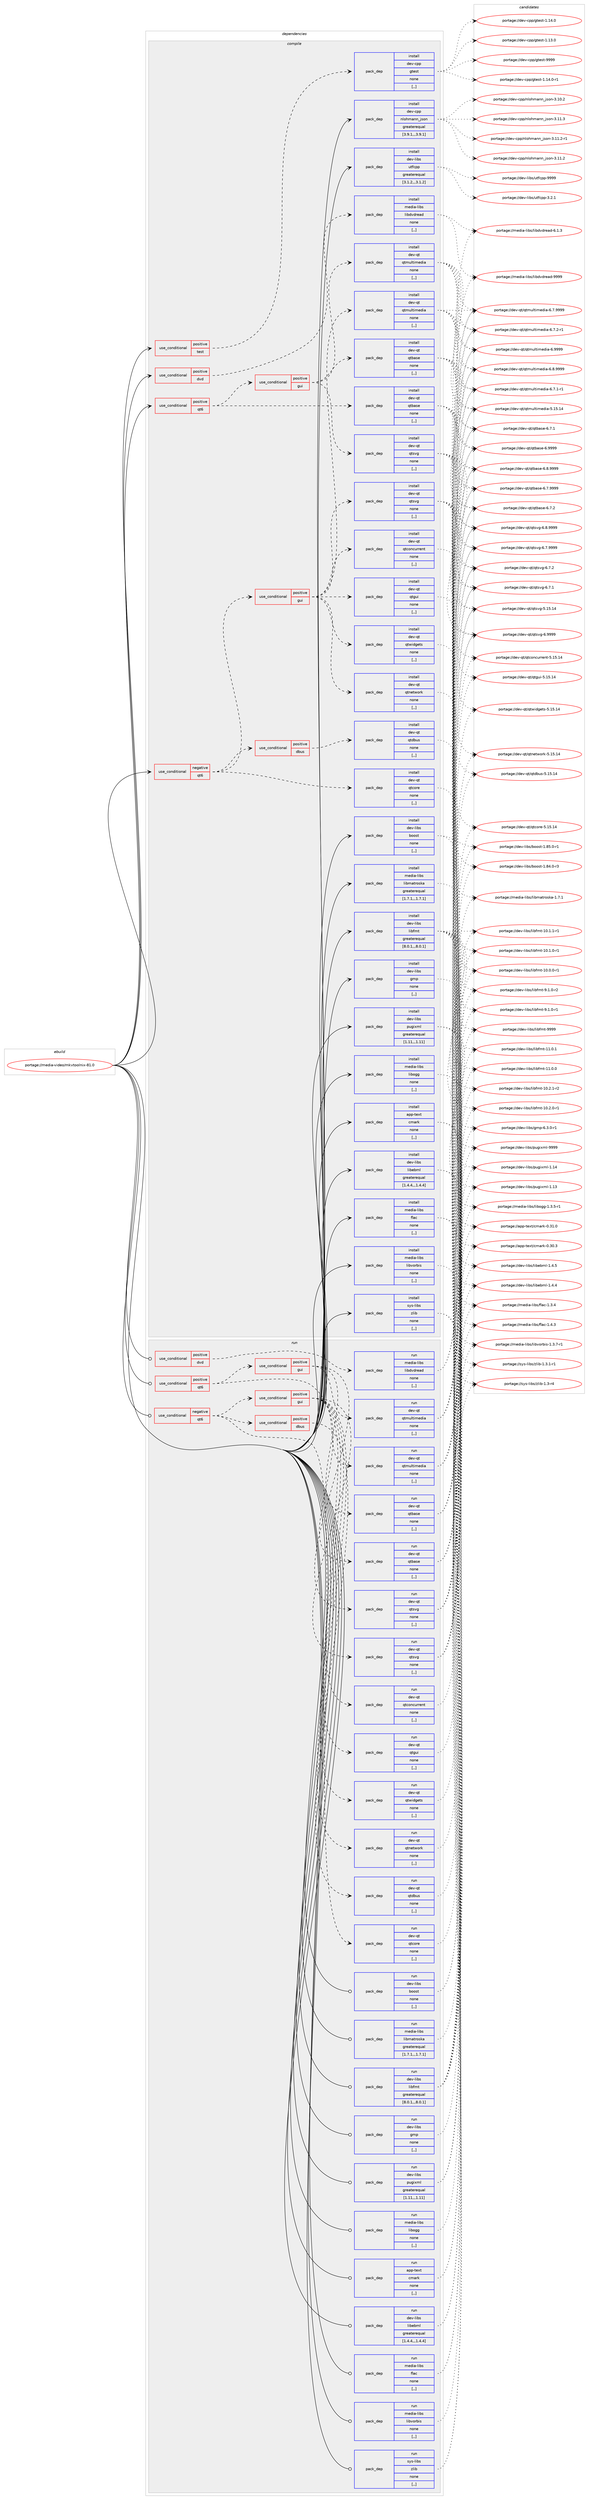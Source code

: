 digraph prolog {

# *************
# Graph options
# *************

newrank=true;
concentrate=true;
compound=true;
graph [rankdir=LR,fontname=Helvetica,fontsize=10,ranksep=1.5];#, ranksep=2.5, nodesep=0.2];
edge  [arrowhead=vee];
node  [fontname=Helvetica,fontsize=10];

# **********
# The ebuild
# **********

subgraph cluster_leftcol {
color=gray;
rank=same;
label=<<i>ebuild</i>>;
id [label="portage://media-video/mkvtoolnix-81.0", color=red, width=4, href="../media-video/mkvtoolnix-81.0.svg"];
}

# ****************
# The dependencies
# ****************

subgraph cluster_midcol {
color=gray;
label=<<i>dependencies</i>>;
subgraph cluster_compile {
fillcolor="#eeeeee";
style=filled;
label=<<i>compile</i>>;
subgraph cond83873 {
dependency327820 [label=<<TABLE BORDER="0" CELLBORDER="1" CELLSPACING="0" CELLPADDING="4"><TR><TD ROWSPAN="3" CELLPADDING="10">use_conditional</TD></TR><TR><TD>negative</TD></TR><TR><TD>qt6</TD></TR></TABLE>>, shape=none, color=red];
subgraph pack241428 {
dependency327821 [label=<<TABLE BORDER="0" CELLBORDER="1" CELLSPACING="0" CELLPADDING="4" WIDTH="220"><TR><TD ROWSPAN="6" CELLPADDING="30">pack_dep</TD></TR><TR><TD WIDTH="110">install</TD></TR><TR><TD>dev-qt</TD></TR><TR><TD>qtcore</TD></TR><TR><TD>none</TD></TR><TR><TD>[,,]</TD></TR></TABLE>>, shape=none, color=blue];
}
dependency327820:e -> dependency327821:w [weight=20,style="dashed",arrowhead="vee"];
subgraph cond83874 {
dependency327822 [label=<<TABLE BORDER="0" CELLBORDER="1" CELLSPACING="0" CELLPADDING="4"><TR><TD ROWSPAN="3" CELLPADDING="10">use_conditional</TD></TR><TR><TD>positive</TD></TR><TR><TD>dbus</TD></TR></TABLE>>, shape=none, color=red];
subgraph pack241429 {
dependency327823 [label=<<TABLE BORDER="0" CELLBORDER="1" CELLSPACING="0" CELLPADDING="4" WIDTH="220"><TR><TD ROWSPAN="6" CELLPADDING="30">pack_dep</TD></TR><TR><TD WIDTH="110">install</TD></TR><TR><TD>dev-qt</TD></TR><TR><TD>qtdbus</TD></TR><TR><TD>none</TD></TR><TR><TD>[,,]</TD></TR></TABLE>>, shape=none, color=blue];
}
dependency327822:e -> dependency327823:w [weight=20,style="dashed",arrowhead="vee"];
}
dependency327820:e -> dependency327822:w [weight=20,style="dashed",arrowhead="vee"];
subgraph cond83875 {
dependency327824 [label=<<TABLE BORDER="0" CELLBORDER="1" CELLSPACING="0" CELLPADDING="4"><TR><TD ROWSPAN="3" CELLPADDING="10">use_conditional</TD></TR><TR><TD>positive</TD></TR><TR><TD>gui</TD></TR></TABLE>>, shape=none, color=red];
subgraph pack241430 {
dependency327825 [label=<<TABLE BORDER="0" CELLBORDER="1" CELLSPACING="0" CELLPADDING="4" WIDTH="220"><TR><TD ROWSPAN="6" CELLPADDING="30">pack_dep</TD></TR><TR><TD WIDTH="110">install</TD></TR><TR><TD>dev-qt</TD></TR><TR><TD>qtsvg</TD></TR><TR><TD>none</TD></TR><TR><TD>[,,]</TD></TR></TABLE>>, shape=none, color=blue];
}
dependency327824:e -> dependency327825:w [weight=20,style="dashed",arrowhead="vee"];
subgraph pack241431 {
dependency327826 [label=<<TABLE BORDER="0" CELLBORDER="1" CELLSPACING="0" CELLPADDING="4" WIDTH="220"><TR><TD ROWSPAN="6" CELLPADDING="30">pack_dep</TD></TR><TR><TD WIDTH="110">install</TD></TR><TR><TD>dev-qt</TD></TR><TR><TD>qtgui</TD></TR><TR><TD>none</TD></TR><TR><TD>[,,]</TD></TR></TABLE>>, shape=none, color=blue];
}
dependency327824:e -> dependency327826:w [weight=20,style="dashed",arrowhead="vee"];
subgraph pack241432 {
dependency327827 [label=<<TABLE BORDER="0" CELLBORDER="1" CELLSPACING="0" CELLPADDING="4" WIDTH="220"><TR><TD ROWSPAN="6" CELLPADDING="30">pack_dep</TD></TR><TR><TD WIDTH="110">install</TD></TR><TR><TD>dev-qt</TD></TR><TR><TD>qtnetwork</TD></TR><TR><TD>none</TD></TR><TR><TD>[,,]</TD></TR></TABLE>>, shape=none, color=blue];
}
dependency327824:e -> dependency327827:w [weight=20,style="dashed",arrowhead="vee"];
subgraph pack241433 {
dependency327828 [label=<<TABLE BORDER="0" CELLBORDER="1" CELLSPACING="0" CELLPADDING="4" WIDTH="220"><TR><TD ROWSPAN="6" CELLPADDING="30">pack_dep</TD></TR><TR><TD WIDTH="110">install</TD></TR><TR><TD>dev-qt</TD></TR><TR><TD>qtwidgets</TD></TR><TR><TD>none</TD></TR><TR><TD>[,,]</TD></TR></TABLE>>, shape=none, color=blue];
}
dependency327824:e -> dependency327828:w [weight=20,style="dashed",arrowhead="vee"];
subgraph pack241434 {
dependency327829 [label=<<TABLE BORDER="0" CELLBORDER="1" CELLSPACING="0" CELLPADDING="4" WIDTH="220"><TR><TD ROWSPAN="6" CELLPADDING="30">pack_dep</TD></TR><TR><TD WIDTH="110">install</TD></TR><TR><TD>dev-qt</TD></TR><TR><TD>qtconcurrent</TD></TR><TR><TD>none</TD></TR><TR><TD>[,,]</TD></TR></TABLE>>, shape=none, color=blue];
}
dependency327824:e -> dependency327829:w [weight=20,style="dashed",arrowhead="vee"];
subgraph pack241435 {
dependency327830 [label=<<TABLE BORDER="0" CELLBORDER="1" CELLSPACING="0" CELLPADDING="4" WIDTH="220"><TR><TD ROWSPAN="6" CELLPADDING="30">pack_dep</TD></TR><TR><TD WIDTH="110">install</TD></TR><TR><TD>dev-qt</TD></TR><TR><TD>qtmultimedia</TD></TR><TR><TD>none</TD></TR><TR><TD>[,,]</TD></TR></TABLE>>, shape=none, color=blue];
}
dependency327824:e -> dependency327830:w [weight=20,style="dashed",arrowhead="vee"];
}
dependency327820:e -> dependency327824:w [weight=20,style="dashed",arrowhead="vee"];
}
id:e -> dependency327820:w [weight=20,style="solid",arrowhead="vee"];
subgraph cond83876 {
dependency327831 [label=<<TABLE BORDER="0" CELLBORDER="1" CELLSPACING="0" CELLPADDING="4"><TR><TD ROWSPAN="3" CELLPADDING="10">use_conditional</TD></TR><TR><TD>positive</TD></TR><TR><TD>dvd</TD></TR></TABLE>>, shape=none, color=red];
subgraph pack241436 {
dependency327832 [label=<<TABLE BORDER="0" CELLBORDER="1" CELLSPACING="0" CELLPADDING="4" WIDTH="220"><TR><TD ROWSPAN="6" CELLPADDING="30">pack_dep</TD></TR><TR><TD WIDTH="110">install</TD></TR><TR><TD>media-libs</TD></TR><TR><TD>libdvdread</TD></TR><TR><TD>none</TD></TR><TR><TD>[,,]</TD></TR></TABLE>>, shape=none, color=blue];
}
dependency327831:e -> dependency327832:w [weight=20,style="dashed",arrowhead="vee"];
}
id:e -> dependency327831:w [weight=20,style="solid",arrowhead="vee"];
subgraph cond83877 {
dependency327833 [label=<<TABLE BORDER="0" CELLBORDER="1" CELLSPACING="0" CELLPADDING="4"><TR><TD ROWSPAN="3" CELLPADDING="10">use_conditional</TD></TR><TR><TD>positive</TD></TR><TR><TD>qt6</TD></TR></TABLE>>, shape=none, color=red];
subgraph pack241437 {
dependency327834 [label=<<TABLE BORDER="0" CELLBORDER="1" CELLSPACING="0" CELLPADDING="4" WIDTH="220"><TR><TD ROWSPAN="6" CELLPADDING="30">pack_dep</TD></TR><TR><TD WIDTH="110">install</TD></TR><TR><TD>dev-qt</TD></TR><TR><TD>qtbase</TD></TR><TR><TD>none</TD></TR><TR><TD>[,,]</TD></TR></TABLE>>, shape=none, color=blue];
}
dependency327833:e -> dependency327834:w [weight=20,style="dashed",arrowhead="vee"];
subgraph cond83878 {
dependency327835 [label=<<TABLE BORDER="0" CELLBORDER="1" CELLSPACING="0" CELLPADDING="4"><TR><TD ROWSPAN="3" CELLPADDING="10">use_conditional</TD></TR><TR><TD>positive</TD></TR><TR><TD>gui</TD></TR></TABLE>>, shape=none, color=red];
subgraph pack241438 {
dependency327836 [label=<<TABLE BORDER="0" CELLBORDER="1" CELLSPACING="0" CELLPADDING="4" WIDTH="220"><TR><TD ROWSPAN="6" CELLPADDING="30">pack_dep</TD></TR><TR><TD WIDTH="110">install</TD></TR><TR><TD>dev-qt</TD></TR><TR><TD>qtbase</TD></TR><TR><TD>none</TD></TR><TR><TD>[,,]</TD></TR></TABLE>>, shape=none, color=blue];
}
dependency327835:e -> dependency327836:w [weight=20,style="dashed",arrowhead="vee"];
subgraph pack241439 {
dependency327837 [label=<<TABLE BORDER="0" CELLBORDER="1" CELLSPACING="0" CELLPADDING="4" WIDTH="220"><TR><TD ROWSPAN="6" CELLPADDING="30">pack_dep</TD></TR><TR><TD WIDTH="110">install</TD></TR><TR><TD>dev-qt</TD></TR><TR><TD>qtmultimedia</TD></TR><TR><TD>none</TD></TR><TR><TD>[,,]</TD></TR></TABLE>>, shape=none, color=blue];
}
dependency327835:e -> dependency327837:w [weight=20,style="dashed",arrowhead="vee"];
subgraph pack241440 {
dependency327838 [label=<<TABLE BORDER="0" CELLBORDER="1" CELLSPACING="0" CELLPADDING="4" WIDTH="220"><TR><TD ROWSPAN="6" CELLPADDING="30">pack_dep</TD></TR><TR><TD WIDTH="110">install</TD></TR><TR><TD>dev-qt</TD></TR><TR><TD>qtsvg</TD></TR><TR><TD>none</TD></TR><TR><TD>[,,]</TD></TR></TABLE>>, shape=none, color=blue];
}
dependency327835:e -> dependency327838:w [weight=20,style="dashed",arrowhead="vee"];
}
dependency327833:e -> dependency327835:w [weight=20,style="dashed",arrowhead="vee"];
}
id:e -> dependency327833:w [weight=20,style="solid",arrowhead="vee"];
subgraph cond83879 {
dependency327839 [label=<<TABLE BORDER="0" CELLBORDER="1" CELLSPACING="0" CELLPADDING="4"><TR><TD ROWSPAN="3" CELLPADDING="10">use_conditional</TD></TR><TR><TD>positive</TD></TR><TR><TD>test</TD></TR></TABLE>>, shape=none, color=red];
subgraph pack241441 {
dependency327840 [label=<<TABLE BORDER="0" CELLBORDER="1" CELLSPACING="0" CELLPADDING="4" WIDTH="220"><TR><TD ROWSPAN="6" CELLPADDING="30">pack_dep</TD></TR><TR><TD WIDTH="110">install</TD></TR><TR><TD>dev-cpp</TD></TR><TR><TD>gtest</TD></TR><TR><TD>none</TD></TR><TR><TD>[,,]</TD></TR></TABLE>>, shape=none, color=blue];
}
dependency327839:e -> dependency327840:w [weight=20,style="dashed",arrowhead="vee"];
}
id:e -> dependency327839:w [weight=20,style="solid",arrowhead="vee"];
subgraph pack241442 {
dependency327841 [label=<<TABLE BORDER="0" CELLBORDER="1" CELLSPACING="0" CELLPADDING="4" WIDTH="220"><TR><TD ROWSPAN="6" CELLPADDING="30">pack_dep</TD></TR><TR><TD WIDTH="110">install</TD></TR><TR><TD>app-text</TD></TR><TR><TD>cmark</TD></TR><TR><TD>none</TD></TR><TR><TD>[,,]</TD></TR></TABLE>>, shape=none, color=blue];
}
id:e -> dependency327841:w [weight=20,style="solid",arrowhead="vee"];
subgraph pack241443 {
dependency327842 [label=<<TABLE BORDER="0" CELLBORDER="1" CELLSPACING="0" CELLPADDING="4" WIDTH="220"><TR><TD ROWSPAN="6" CELLPADDING="30">pack_dep</TD></TR><TR><TD WIDTH="110">install</TD></TR><TR><TD>dev-cpp</TD></TR><TR><TD>nlohmann_json</TD></TR><TR><TD>greaterequal</TD></TR><TR><TD>[3.9.1,,,3.9.1]</TD></TR></TABLE>>, shape=none, color=blue];
}
id:e -> dependency327842:w [weight=20,style="solid",arrowhead="vee"];
subgraph pack241444 {
dependency327843 [label=<<TABLE BORDER="0" CELLBORDER="1" CELLSPACING="0" CELLPADDING="4" WIDTH="220"><TR><TD ROWSPAN="6" CELLPADDING="30">pack_dep</TD></TR><TR><TD WIDTH="110">install</TD></TR><TR><TD>dev-libs</TD></TR><TR><TD>boost</TD></TR><TR><TD>none</TD></TR><TR><TD>[,,]</TD></TR></TABLE>>, shape=none, color=blue];
}
id:e -> dependency327843:w [weight=20,style="solid",arrowhead="vee"];
subgraph pack241445 {
dependency327844 [label=<<TABLE BORDER="0" CELLBORDER="1" CELLSPACING="0" CELLPADDING="4" WIDTH="220"><TR><TD ROWSPAN="6" CELLPADDING="30">pack_dep</TD></TR><TR><TD WIDTH="110">install</TD></TR><TR><TD>dev-libs</TD></TR><TR><TD>gmp</TD></TR><TR><TD>none</TD></TR><TR><TD>[,,]</TD></TR></TABLE>>, shape=none, color=blue];
}
id:e -> dependency327844:w [weight=20,style="solid",arrowhead="vee"];
subgraph pack241446 {
dependency327845 [label=<<TABLE BORDER="0" CELLBORDER="1" CELLSPACING="0" CELLPADDING="4" WIDTH="220"><TR><TD ROWSPAN="6" CELLPADDING="30">pack_dep</TD></TR><TR><TD WIDTH="110">install</TD></TR><TR><TD>dev-libs</TD></TR><TR><TD>libebml</TD></TR><TR><TD>greaterequal</TD></TR><TR><TD>[1.4.4,,,1.4.4]</TD></TR></TABLE>>, shape=none, color=blue];
}
id:e -> dependency327845:w [weight=20,style="solid",arrowhead="vee"];
subgraph pack241447 {
dependency327846 [label=<<TABLE BORDER="0" CELLBORDER="1" CELLSPACING="0" CELLPADDING="4" WIDTH="220"><TR><TD ROWSPAN="6" CELLPADDING="30">pack_dep</TD></TR><TR><TD WIDTH="110">install</TD></TR><TR><TD>dev-libs</TD></TR><TR><TD>libfmt</TD></TR><TR><TD>greaterequal</TD></TR><TR><TD>[8.0.1,,,8.0.1]</TD></TR></TABLE>>, shape=none, color=blue];
}
id:e -> dependency327846:w [weight=20,style="solid",arrowhead="vee"];
subgraph pack241448 {
dependency327847 [label=<<TABLE BORDER="0" CELLBORDER="1" CELLSPACING="0" CELLPADDING="4" WIDTH="220"><TR><TD ROWSPAN="6" CELLPADDING="30">pack_dep</TD></TR><TR><TD WIDTH="110">install</TD></TR><TR><TD>dev-libs</TD></TR><TR><TD>pugixml</TD></TR><TR><TD>greaterequal</TD></TR><TR><TD>[1.11,,,1.11]</TD></TR></TABLE>>, shape=none, color=blue];
}
id:e -> dependency327847:w [weight=20,style="solid",arrowhead="vee"];
subgraph pack241449 {
dependency327848 [label=<<TABLE BORDER="0" CELLBORDER="1" CELLSPACING="0" CELLPADDING="4" WIDTH="220"><TR><TD ROWSPAN="6" CELLPADDING="30">pack_dep</TD></TR><TR><TD WIDTH="110">install</TD></TR><TR><TD>dev-libs</TD></TR><TR><TD>utfcpp</TD></TR><TR><TD>greaterequal</TD></TR><TR><TD>[3.1.2,,,3.1.2]</TD></TR></TABLE>>, shape=none, color=blue];
}
id:e -> dependency327848:w [weight=20,style="solid",arrowhead="vee"];
subgraph pack241450 {
dependency327849 [label=<<TABLE BORDER="0" CELLBORDER="1" CELLSPACING="0" CELLPADDING="4" WIDTH="220"><TR><TD ROWSPAN="6" CELLPADDING="30">pack_dep</TD></TR><TR><TD WIDTH="110">install</TD></TR><TR><TD>media-libs</TD></TR><TR><TD>flac</TD></TR><TR><TD>none</TD></TR><TR><TD>[,,]</TD></TR></TABLE>>, shape=none, color=blue];
}
id:e -> dependency327849:w [weight=20,style="solid",arrowhead="vee"];
subgraph pack241451 {
dependency327850 [label=<<TABLE BORDER="0" CELLBORDER="1" CELLSPACING="0" CELLPADDING="4" WIDTH="220"><TR><TD ROWSPAN="6" CELLPADDING="30">pack_dep</TD></TR><TR><TD WIDTH="110">install</TD></TR><TR><TD>media-libs</TD></TR><TR><TD>libmatroska</TD></TR><TR><TD>greaterequal</TD></TR><TR><TD>[1.7.1,,,1.7.1]</TD></TR></TABLE>>, shape=none, color=blue];
}
id:e -> dependency327850:w [weight=20,style="solid",arrowhead="vee"];
subgraph pack241452 {
dependency327851 [label=<<TABLE BORDER="0" CELLBORDER="1" CELLSPACING="0" CELLPADDING="4" WIDTH="220"><TR><TD ROWSPAN="6" CELLPADDING="30">pack_dep</TD></TR><TR><TD WIDTH="110">install</TD></TR><TR><TD>media-libs</TD></TR><TR><TD>libogg</TD></TR><TR><TD>none</TD></TR><TR><TD>[,,]</TD></TR></TABLE>>, shape=none, color=blue];
}
id:e -> dependency327851:w [weight=20,style="solid",arrowhead="vee"];
subgraph pack241453 {
dependency327852 [label=<<TABLE BORDER="0" CELLBORDER="1" CELLSPACING="0" CELLPADDING="4" WIDTH="220"><TR><TD ROWSPAN="6" CELLPADDING="30">pack_dep</TD></TR><TR><TD WIDTH="110">install</TD></TR><TR><TD>media-libs</TD></TR><TR><TD>libvorbis</TD></TR><TR><TD>none</TD></TR><TR><TD>[,,]</TD></TR></TABLE>>, shape=none, color=blue];
}
id:e -> dependency327852:w [weight=20,style="solid",arrowhead="vee"];
subgraph pack241454 {
dependency327853 [label=<<TABLE BORDER="0" CELLBORDER="1" CELLSPACING="0" CELLPADDING="4" WIDTH="220"><TR><TD ROWSPAN="6" CELLPADDING="30">pack_dep</TD></TR><TR><TD WIDTH="110">install</TD></TR><TR><TD>sys-libs</TD></TR><TR><TD>zlib</TD></TR><TR><TD>none</TD></TR><TR><TD>[,,]</TD></TR></TABLE>>, shape=none, color=blue];
}
id:e -> dependency327853:w [weight=20,style="solid",arrowhead="vee"];
}
subgraph cluster_compileandrun {
fillcolor="#eeeeee";
style=filled;
label=<<i>compile and run</i>>;
}
subgraph cluster_run {
fillcolor="#eeeeee";
style=filled;
label=<<i>run</i>>;
subgraph cond83880 {
dependency327854 [label=<<TABLE BORDER="0" CELLBORDER="1" CELLSPACING="0" CELLPADDING="4"><TR><TD ROWSPAN="3" CELLPADDING="10">use_conditional</TD></TR><TR><TD>negative</TD></TR><TR><TD>qt6</TD></TR></TABLE>>, shape=none, color=red];
subgraph pack241455 {
dependency327855 [label=<<TABLE BORDER="0" CELLBORDER="1" CELLSPACING="0" CELLPADDING="4" WIDTH="220"><TR><TD ROWSPAN="6" CELLPADDING="30">pack_dep</TD></TR><TR><TD WIDTH="110">run</TD></TR><TR><TD>dev-qt</TD></TR><TR><TD>qtcore</TD></TR><TR><TD>none</TD></TR><TR><TD>[,,]</TD></TR></TABLE>>, shape=none, color=blue];
}
dependency327854:e -> dependency327855:w [weight=20,style="dashed",arrowhead="vee"];
subgraph cond83881 {
dependency327856 [label=<<TABLE BORDER="0" CELLBORDER="1" CELLSPACING="0" CELLPADDING="4"><TR><TD ROWSPAN="3" CELLPADDING="10">use_conditional</TD></TR><TR><TD>positive</TD></TR><TR><TD>dbus</TD></TR></TABLE>>, shape=none, color=red];
subgraph pack241456 {
dependency327857 [label=<<TABLE BORDER="0" CELLBORDER="1" CELLSPACING="0" CELLPADDING="4" WIDTH="220"><TR><TD ROWSPAN="6" CELLPADDING="30">pack_dep</TD></TR><TR><TD WIDTH="110">run</TD></TR><TR><TD>dev-qt</TD></TR><TR><TD>qtdbus</TD></TR><TR><TD>none</TD></TR><TR><TD>[,,]</TD></TR></TABLE>>, shape=none, color=blue];
}
dependency327856:e -> dependency327857:w [weight=20,style="dashed",arrowhead="vee"];
}
dependency327854:e -> dependency327856:w [weight=20,style="dashed",arrowhead="vee"];
subgraph cond83882 {
dependency327858 [label=<<TABLE BORDER="0" CELLBORDER="1" CELLSPACING="0" CELLPADDING="4"><TR><TD ROWSPAN="3" CELLPADDING="10">use_conditional</TD></TR><TR><TD>positive</TD></TR><TR><TD>gui</TD></TR></TABLE>>, shape=none, color=red];
subgraph pack241457 {
dependency327859 [label=<<TABLE BORDER="0" CELLBORDER="1" CELLSPACING="0" CELLPADDING="4" WIDTH="220"><TR><TD ROWSPAN="6" CELLPADDING="30">pack_dep</TD></TR><TR><TD WIDTH="110">run</TD></TR><TR><TD>dev-qt</TD></TR><TR><TD>qtsvg</TD></TR><TR><TD>none</TD></TR><TR><TD>[,,]</TD></TR></TABLE>>, shape=none, color=blue];
}
dependency327858:e -> dependency327859:w [weight=20,style="dashed",arrowhead="vee"];
subgraph pack241458 {
dependency327860 [label=<<TABLE BORDER="0" CELLBORDER="1" CELLSPACING="0" CELLPADDING="4" WIDTH="220"><TR><TD ROWSPAN="6" CELLPADDING="30">pack_dep</TD></TR><TR><TD WIDTH="110">run</TD></TR><TR><TD>dev-qt</TD></TR><TR><TD>qtgui</TD></TR><TR><TD>none</TD></TR><TR><TD>[,,]</TD></TR></TABLE>>, shape=none, color=blue];
}
dependency327858:e -> dependency327860:w [weight=20,style="dashed",arrowhead="vee"];
subgraph pack241459 {
dependency327861 [label=<<TABLE BORDER="0" CELLBORDER="1" CELLSPACING="0" CELLPADDING="4" WIDTH="220"><TR><TD ROWSPAN="6" CELLPADDING="30">pack_dep</TD></TR><TR><TD WIDTH="110">run</TD></TR><TR><TD>dev-qt</TD></TR><TR><TD>qtnetwork</TD></TR><TR><TD>none</TD></TR><TR><TD>[,,]</TD></TR></TABLE>>, shape=none, color=blue];
}
dependency327858:e -> dependency327861:w [weight=20,style="dashed",arrowhead="vee"];
subgraph pack241460 {
dependency327862 [label=<<TABLE BORDER="0" CELLBORDER="1" CELLSPACING="0" CELLPADDING="4" WIDTH="220"><TR><TD ROWSPAN="6" CELLPADDING="30">pack_dep</TD></TR><TR><TD WIDTH="110">run</TD></TR><TR><TD>dev-qt</TD></TR><TR><TD>qtwidgets</TD></TR><TR><TD>none</TD></TR><TR><TD>[,,]</TD></TR></TABLE>>, shape=none, color=blue];
}
dependency327858:e -> dependency327862:w [weight=20,style="dashed",arrowhead="vee"];
subgraph pack241461 {
dependency327863 [label=<<TABLE BORDER="0" CELLBORDER="1" CELLSPACING="0" CELLPADDING="4" WIDTH="220"><TR><TD ROWSPAN="6" CELLPADDING="30">pack_dep</TD></TR><TR><TD WIDTH="110">run</TD></TR><TR><TD>dev-qt</TD></TR><TR><TD>qtconcurrent</TD></TR><TR><TD>none</TD></TR><TR><TD>[,,]</TD></TR></TABLE>>, shape=none, color=blue];
}
dependency327858:e -> dependency327863:w [weight=20,style="dashed",arrowhead="vee"];
subgraph pack241462 {
dependency327864 [label=<<TABLE BORDER="0" CELLBORDER="1" CELLSPACING="0" CELLPADDING="4" WIDTH="220"><TR><TD ROWSPAN="6" CELLPADDING="30">pack_dep</TD></TR><TR><TD WIDTH="110">run</TD></TR><TR><TD>dev-qt</TD></TR><TR><TD>qtmultimedia</TD></TR><TR><TD>none</TD></TR><TR><TD>[,,]</TD></TR></TABLE>>, shape=none, color=blue];
}
dependency327858:e -> dependency327864:w [weight=20,style="dashed",arrowhead="vee"];
}
dependency327854:e -> dependency327858:w [weight=20,style="dashed",arrowhead="vee"];
}
id:e -> dependency327854:w [weight=20,style="solid",arrowhead="odot"];
subgraph cond83883 {
dependency327865 [label=<<TABLE BORDER="0" CELLBORDER="1" CELLSPACING="0" CELLPADDING="4"><TR><TD ROWSPAN="3" CELLPADDING="10">use_conditional</TD></TR><TR><TD>positive</TD></TR><TR><TD>dvd</TD></TR></TABLE>>, shape=none, color=red];
subgraph pack241463 {
dependency327866 [label=<<TABLE BORDER="0" CELLBORDER="1" CELLSPACING="0" CELLPADDING="4" WIDTH="220"><TR><TD ROWSPAN="6" CELLPADDING="30">pack_dep</TD></TR><TR><TD WIDTH="110">run</TD></TR><TR><TD>media-libs</TD></TR><TR><TD>libdvdread</TD></TR><TR><TD>none</TD></TR><TR><TD>[,,]</TD></TR></TABLE>>, shape=none, color=blue];
}
dependency327865:e -> dependency327866:w [weight=20,style="dashed",arrowhead="vee"];
}
id:e -> dependency327865:w [weight=20,style="solid",arrowhead="odot"];
subgraph cond83884 {
dependency327867 [label=<<TABLE BORDER="0" CELLBORDER="1" CELLSPACING="0" CELLPADDING="4"><TR><TD ROWSPAN="3" CELLPADDING="10">use_conditional</TD></TR><TR><TD>positive</TD></TR><TR><TD>qt6</TD></TR></TABLE>>, shape=none, color=red];
subgraph pack241464 {
dependency327868 [label=<<TABLE BORDER="0" CELLBORDER="1" CELLSPACING="0" CELLPADDING="4" WIDTH="220"><TR><TD ROWSPAN="6" CELLPADDING="30">pack_dep</TD></TR><TR><TD WIDTH="110">run</TD></TR><TR><TD>dev-qt</TD></TR><TR><TD>qtbase</TD></TR><TR><TD>none</TD></TR><TR><TD>[,,]</TD></TR></TABLE>>, shape=none, color=blue];
}
dependency327867:e -> dependency327868:w [weight=20,style="dashed",arrowhead="vee"];
subgraph cond83885 {
dependency327869 [label=<<TABLE BORDER="0" CELLBORDER="1" CELLSPACING="0" CELLPADDING="4"><TR><TD ROWSPAN="3" CELLPADDING="10">use_conditional</TD></TR><TR><TD>positive</TD></TR><TR><TD>gui</TD></TR></TABLE>>, shape=none, color=red];
subgraph pack241465 {
dependency327870 [label=<<TABLE BORDER="0" CELLBORDER="1" CELLSPACING="0" CELLPADDING="4" WIDTH="220"><TR><TD ROWSPAN="6" CELLPADDING="30">pack_dep</TD></TR><TR><TD WIDTH="110">run</TD></TR><TR><TD>dev-qt</TD></TR><TR><TD>qtbase</TD></TR><TR><TD>none</TD></TR><TR><TD>[,,]</TD></TR></TABLE>>, shape=none, color=blue];
}
dependency327869:e -> dependency327870:w [weight=20,style="dashed",arrowhead="vee"];
subgraph pack241466 {
dependency327871 [label=<<TABLE BORDER="0" CELLBORDER="1" CELLSPACING="0" CELLPADDING="4" WIDTH="220"><TR><TD ROWSPAN="6" CELLPADDING="30">pack_dep</TD></TR><TR><TD WIDTH="110">run</TD></TR><TR><TD>dev-qt</TD></TR><TR><TD>qtmultimedia</TD></TR><TR><TD>none</TD></TR><TR><TD>[,,]</TD></TR></TABLE>>, shape=none, color=blue];
}
dependency327869:e -> dependency327871:w [weight=20,style="dashed",arrowhead="vee"];
subgraph pack241467 {
dependency327872 [label=<<TABLE BORDER="0" CELLBORDER="1" CELLSPACING="0" CELLPADDING="4" WIDTH="220"><TR><TD ROWSPAN="6" CELLPADDING="30">pack_dep</TD></TR><TR><TD WIDTH="110">run</TD></TR><TR><TD>dev-qt</TD></TR><TR><TD>qtsvg</TD></TR><TR><TD>none</TD></TR><TR><TD>[,,]</TD></TR></TABLE>>, shape=none, color=blue];
}
dependency327869:e -> dependency327872:w [weight=20,style="dashed",arrowhead="vee"];
}
dependency327867:e -> dependency327869:w [weight=20,style="dashed",arrowhead="vee"];
}
id:e -> dependency327867:w [weight=20,style="solid",arrowhead="odot"];
subgraph pack241468 {
dependency327873 [label=<<TABLE BORDER="0" CELLBORDER="1" CELLSPACING="0" CELLPADDING="4" WIDTH="220"><TR><TD ROWSPAN="6" CELLPADDING="30">pack_dep</TD></TR><TR><TD WIDTH="110">run</TD></TR><TR><TD>app-text</TD></TR><TR><TD>cmark</TD></TR><TR><TD>none</TD></TR><TR><TD>[,,]</TD></TR></TABLE>>, shape=none, color=blue];
}
id:e -> dependency327873:w [weight=20,style="solid",arrowhead="odot"];
subgraph pack241469 {
dependency327874 [label=<<TABLE BORDER="0" CELLBORDER="1" CELLSPACING="0" CELLPADDING="4" WIDTH="220"><TR><TD ROWSPAN="6" CELLPADDING="30">pack_dep</TD></TR><TR><TD WIDTH="110">run</TD></TR><TR><TD>dev-libs</TD></TR><TR><TD>boost</TD></TR><TR><TD>none</TD></TR><TR><TD>[,,]</TD></TR></TABLE>>, shape=none, color=blue];
}
id:e -> dependency327874:w [weight=20,style="solid",arrowhead="odot"];
subgraph pack241470 {
dependency327875 [label=<<TABLE BORDER="0" CELLBORDER="1" CELLSPACING="0" CELLPADDING="4" WIDTH="220"><TR><TD ROWSPAN="6" CELLPADDING="30">pack_dep</TD></TR><TR><TD WIDTH="110">run</TD></TR><TR><TD>dev-libs</TD></TR><TR><TD>gmp</TD></TR><TR><TD>none</TD></TR><TR><TD>[,,]</TD></TR></TABLE>>, shape=none, color=blue];
}
id:e -> dependency327875:w [weight=20,style="solid",arrowhead="odot"];
subgraph pack241471 {
dependency327876 [label=<<TABLE BORDER="0" CELLBORDER="1" CELLSPACING="0" CELLPADDING="4" WIDTH="220"><TR><TD ROWSPAN="6" CELLPADDING="30">pack_dep</TD></TR><TR><TD WIDTH="110">run</TD></TR><TR><TD>dev-libs</TD></TR><TR><TD>libebml</TD></TR><TR><TD>greaterequal</TD></TR><TR><TD>[1.4.4,,,1.4.4]</TD></TR></TABLE>>, shape=none, color=blue];
}
id:e -> dependency327876:w [weight=20,style="solid",arrowhead="odot"];
subgraph pack241472 {
dependency327877 [label=<<TABLE BORDER="0" CELLBORDER="1" CELLSPACING="0" CELLPADDING="4" WIDTH="220"><TR><TD ROWSPAN="6" CELLPADDING="30">pack_dep</TD></TR><TR><TD WIDTH="110">run</TD></TR><TR><TD>dev-libs</TD></TR><TR><TD>libfmt</TD></TR><TR><TD>greaterequal</TD></TR><TR><TD>[8.0.1,,,8.0.1]</TD></TR></TABLE>>, shape=none, color=blue];
}
id:e -> dependency327877:w [weight=20,style="solid",arrowhead="odot"];
subgraph pack241473 {
dependency327878 [label=<<TABLE BORDER="0" CELLBORDER="1" CELLSPACING="0" CELLPADDING="4" WIDTH="220"><TR><TD ROWSPAN="6" CELLPADDING="30">pack_dep</TD></TR><TR><TD WIDTH="110">run</TD></TR><TR><TD>dev-libs</TD></TR><TR><TD>pugixml</TD></TR><TR><TD>greaterequal</TD></TR><TR><TD>[1.11,,,1.11]</TD></TR></TABLE>>, shape=none, color=blue];
}
id:e -> dependency327878:w [weight=20,style="solid",arrowhead="odot"];
subgraph pack241474 {
dependency327879 [label=<<TABLE BORDER="0" CELLBORDER="1" CELLSPACING="0" CELLPADDING="4" WIDTH="220"><TR><TD ROWSPAN="6" CELLPADDING="30">pack_dep</TD></TR><TR><TD WIDTH="110">run</TD></TR><TR><TD>media-libs</TD></TR><TR><TD>flac</TD></TR><TR><TD>none</TD></TR><TR><TD>[,,]</TD></TR></TABLE>>, shape=none, color=blue];
}
id:e -> dependency327879:w [weight=20,style="solid",arrowhead="odot"];
subgraph pack241475 {
dependency327880 [label=<<TABLE BORDER="0" CELLBORDER="1" CELLSPACING="0" CELLPADDING="4" WIDTH="220"><TR><TD ROWSPAN="6" CELLPADDING="30">pack_dep</TD></TR><TR><TD WIDTH="110">run</TD></TR><TR><TD>media-libs</TD></TR><TR><TD>libmatroska</TD></TR><TR><TD>greaterequal</TD></TR><TR><TD>[1.7.1,,,1.7.1]</TD></TR></TABLE>>, shape=none, color=blue];
}
id:e -> dependency327880:w [weight=20,style="solid",arrowhead="odot"];
subgraph pack241476 {
dependency327881 [label=<<TABLE BORDER="0" CELLBORDER="1" CELLSPACING="0" CELLPADDING="4" WIDTH="220"><TR><TD ROWSPAN="6" CELLPADDING="30">pack_dep</TD></TR><TR><TD WIDTH="110">run</TD></TR><TR><TD>media-libs</TD></TR><TR><TD>libogg</TD></TR><TR><TD>none</TD></TR><TR><TD>[,,]</TD></TR></TABLE>>, shape=none, color=blue];
}
id:e -> dependency327881:w [weight=20,style="solid",arrowhead="odot"];
subgraph pack241477 {
dependency327882 [label=<<TABLE BORDER="0" CELLBORDER="1" CELLSPACING="0" CELLPADDING="4" WIDTH="220"><TR><TD ROWSPAN="6" CELLPADDING="30">pack_dep</TD></TR><TR><TD WIDTH="110">run</TD></TR><TR><TD>media-libs</TD></TR><TR><TD>libvorbis</TD></TR><TR><TD>none</TD></TR><TR><TD>[,,]</TD></TR></TABLE>>, shape=none, color=blue];
}
id:e -> dependency327882:w [weight=20,style="solid",arrowhead="odot"];
subgraph pack241478 {
dependency327883 [label=<<TABLE BORDER="0" CELLBORDER="1" CELLSPACING="0" CELLPADDING="4" WIDTH="220"><TR><TD ROWSPAN="6" CELLPADDING="30">pack_dep</TD></TR><TR><TD WIDTH="110">run</TD></TR><TR><TD>sys-libs</TD></TR><TR><TD>zlib</TD></TR><TR><TD>none</TD></TR><TR><TD>[,,]</TD></TR></TABLE>>, shape=none, color=blue];
}
id:e -> dependency327883:w [weight=20,style="solid",arrowhead="odot"];
}
}

# **************
# The candidates
# **************

subgraph cluster_choices {
rank=same;
color=gray;
label=<<i>candidates</i>>;

subgraph choice241428 {
color=black;
nodesep=1;
choice1001011184511311647113116991111141014553464953464952 [label="portage://dev-qt/qtcore-5.15.14", color=red, width=4,href="../dev-qt/qtcore-5.15.14.svg"];
dependency327821:e -> choice1001011184511311647113116991111141014553464953464952:w [style=dotted,weight="100"];
}
subgraph choice241429 {
color=black;
nodesep=1;
choice1001011184511311647113116100981171154553464953464952 [label="portage://dev-qt/qtdbus-5.15.14", color=red, width=4,href="../dev-qt/qtdbus-5.15.14.svg"];
dependency327823:e -> choice1001011184511311647113116100981171154553464953464952:w [style=dotted,weight="100"];
}
subgraph choice241430 {
color=black;
nodesep=1;
choice100101118451131164711311611511810345544657575757 [label="portage://dev-qt/qtsvg-6.9999", color=red, width=4,href="../dev-qt/qtsvg-6.9999.svg"];
choice1001011184511311647113116115118103455446564657575757 [label="portage://dev-qt/qtsvg-6.8.9999", color=red, width=4,href="../dev-qt/qtsvg-6.8.9999.svg"];
choice1001011184511311647113116115118103455446554657575757 [label="portage://dev-qt/qtsvg-6.7.9999", color=red, width=4,href="../dev-qt/qtsvg-6.7.9999.svg"];
choice1001011184511311647113116115118103455446554650 [label="portage://dev-qt/qtsvg-6.7.2", color=red, width=4,href="../dev-qt/qtsvg-6.7.2.svg"];
choice1001011184511311647113116115118103455446554649 [label="portage://dev-qt/qtsvg-6.7.1", color=red, width=4,href="../dev-qt/qtsvg-6.7.1.svg"];
choice10010111845113116471131161151181034553464953464952 [label="portage://dev-qt/qtsvg-5.15.14", color=red, width=4,href="../dev-qt/qtsvg-5.15.14.svg"];
dependency327825:e -> choice100101118451131164711311611511810345544657575757:w [style=dotted,weight="100"];
dependency327825:e -> choice1001011184511311647113116115118103455446564657575757:w [style=dotted,weight="100"];
dependency327825:e -> choice1001011184511311647113116115118103455446554657575757:w [style=dotted,weight="100"];
dependency327825:e -> choice1001011184511311647113116115118103455446554650:w [style=dotted,weight="100"];
dependency327825:e -> choice1001011184511311647113116115118103455446554649:w [style=dotted,weight="100"];
dependency327825:e -> choice10010111845113116471131161151181034553464953464952:w [style=dotted,weight="100"];
}
subgraph choice241431 {
color=black;
nodesep=1;
choice10010111845113116471131161031171054553464953464952 [label="portage://dev-qt/qtgui-5.15.14", color=red, width=4,href="../dev-qt/qtgui-5.15.14.svg"];
dependency327826:e -> choice10010111845113116471131161031171054553464953464952:w [style=dotted,weight="100"];
}
subgraph choice241432 {
color=black;
nodesep=1;
choice10010111845113116471131161101011161191111141074553464953464952 [label="portage://dev-qt/qtnetwork-5.15.14", color=red, width=4,href="../dev-qt/qtnetwork-5.15.14.svg"];
dependency327827:e -> choice10010111845113116471131161101011161191111141074553464953464952:w [style=dotted,weight="100"];
}
subgraph choice241433 {
color=black;
nodesep=1;
choice10010111845113116471131161191051001031011161154553464953464952 [label="portage://dev-qt/qtwidgets-5.15.14", color=red, width=4,href="../dev-qt/qtwidgets-5.15.14.svg"];
dependency327828:e -> choice10010111845113116471131161191051001031011161154553464953464952:w [style=dotted,weight="100"];
}
subgraph choice241434 {
color=black;
nodesep=1;
choice100101118451131164711311699111110991171141141011101164553464953464952 [label="portage://dev-qt/qtconcurrent-5.15.14", color=red, width=4,href="../dev-qt/qtconcurrent-5.15.14.svg"];
dependency327829:e -> choice100101118451131164711311699111110991171141141011101164553464953464952:w [style=dotted,weight="100"];
}
subgraph choice241435 {
color=black;
nodesep=1;
choice10010111845113116471131161091171081161051091011001059745544657575757 [label="portage://dev-qt/qtmultimedia-6.9999", color=red, width=4,href="../dev-qt/qtmultimedia-6.9999.svg"];
choice100101118451131164711311610911710811610510910110010597455446564657575757 [label="portage://dev-qt/qtmultimedia-6.8.9999", color=red, width=4,href="../dev-qt/qtmultimedia-6.8.9999.svg"];
choice100101118451131164711311610911710811610510910110010597455446554657575757 [label="portage://dev-qt/qtmultimedia-6.7.9999", color=red, width=4,href="../dev-qt/qtmultimedia-6.7.9999.svg"];
choice1001011184511311647113116109117108116105109101100105974554465546504511449 [label="portage://dev-qt/qtmultimedia-6.7.2-r1", color=red, width=4,href="../dev-qt/qtmultimedia-6.7.2-r1.svg"];
choice1001011184511311647113116109117108116105109101100105974554465546494511449 [label="portage://dev-qt/qtmultimedia-6.7.1-r1", color=red, width=4,href="../dev-qt/qtmultimedia-6.7.1-r1.svg"];
choice1001011184511311647113116109117108116105109101100105974553464953464952 [label="portage://dev-qt/qtmultimedia-5.15.14", color=red, width=4,href="../dev-qt/qtmultimedia-5.15.14.svg"];
dependency327830:e -> choice10010111845113116471131161091171081161051091011001059745544657575757:w [style=dotted,weight="100"];
dependency327830:e -> choice100101118451131164711311610911710811610510910110010597455446564657575757:w [style=dotted,weight="100"];
dependency327830:e -> choice100101118451131164711311610911710811610510910110010597455446554657575757:w [style=dotted,weight="100"];
dependency327830:e -> choice1001011184511311647113116109117108116105109101100105974554465546504511449:w [style=dotted,weight="100"];
dependency327830:e -> choice1001011184511311647113116109117108116105109101100105974554465546494511449:w [style=dotted,weight="100"];
dependency327830:e -> choice1001011184511311647113116109117108116105109101100105974553464953464952:w [style=dotted,weight="100"];
}
subgraph choice241436 {
color=black;
nodesep=1;
choice1091011001059745108105981154710810598100118100114101971004557575757 [label="portage://media-libs/libdvdread-9999", color=red, width=4,href="../media-libs/libdvdread-9999.svg"];
choice109101100105974510810598115471081059810011810011410197100455446494651 [label="portage://media-libs/libdvdread-6.1.3", color=red, width=4,href="../media-libs/libdvdread-6.1.3.svg"];
dependency327832:e -> choice1091011001059745108105981154710810598100118100114101971004557575757:w [style=dotted,weight="100"];
dependency327832:e -> choice109101100105974510810598115471081059810011810011410197100455446494651:w [style=dotted,weight="100"];
}
subgraph choice241437 {
color=black;
nodesep=1;
choice1001011184511311647113116989711510145544657575757 [label="portage://dev-qt/qtbase-6.9999", color=red, width=4,href="../dev-qt/qtbase-6.9999.svg"];
choice10010111845113116471131169897115101455446564657575757 [label="portage://dev-qt/qtbase-6.8.9999", color=red, width=4,href="../dev-qt/qtbase-6.8.9999.svg"];
choice10010111845113116471131169897115101455446554657575757 [label="portage://dev-qt/qtbase-6.7.9999", color=red, width=4,href="../dev-qt/qtbase-6.7.9999.svg"];
choice10010111845113116471131169897115101455446554650 [label="portage://dev-qt/qtbase-6.7.2", color=red, width=4,href="../dev-qt/qtbase-6.7.2.svg"];
choice10010111845113116471131169897115101455446554649 [label="portage://dev-qt/qtbase-6.7.1", color=red, width=4,href="../dev-qt/qtbase-6.7.1.svg"];
dependency327834:e -> choice1001011184511311647113116989711510145544657575757:w [style=dotted,weight="100"];
dependency327834:e -> choice10010111845113116471131169897115101455446564657575757:w [style=dotted,weight="100"];
dependency327834:e -> choice10010111845113116471131169897115101455446554657575757:w [style=dotted,weight="100"];
dependency327834:e -> choice10010111845113116471131169897115101455446554650:w [style=dotted,weight="100"];
dependency327834:e -> choice10010111845113116471131169897115101455446554649:w [style=dotted,weight="100"];
}
subgraph choice241438 {
color=black;
nodesep=1;
choice1001011184511311647113116989711510145544657575757 [label="portage://dev-qt/qtbase-6.9999", color=red, width=4,href="../dev-qt/qtbase-6.9999.svg"];
choice10010111845113116471131169897115101455446564657575757 [label="portage://dev-qt/qtbase-6.8.9999", color=red, width=4,href="../dev-qt/qtbase-6.8.9999.svg"];
choice10010111845113116471131169897115101455446554657575757 [label="portage://dev-qt/qtbase-6.7.9999", color=red, width=4,href="../dev-qt/qtbase-6.7.9999.svg"];
choice10010111845113116471131169897115101455446554650 [label="portage://dev-qt/qtbase-6.7.2", color=red, width=4,href="../dev-qt/qtbase-6.7.2.svg"];
choice10010111845113116471131169897115101455446554649 [label="portage://dev-qt/qtbase-6.7.1", color=red, width=4,href="../dev-qt/qtbase-6.7.1.svg"];
dependency327836:e -> choice1001011184511311647113116989711510145544657575757:w [style=dotted,weight="100"];
dependency327836:e -> choice10010111845113116471131169897115101455446564657575757:w [style=dotted,weight="100"];
dependency327836:e -> choice10010111845113116471131169897115101455446554657575757:w [style=dotted,weight="100"];
dependency327836:e -> choice10010111845113116471131169897115101455446554650:w [style=dotted,weight="100"];
dependency327836:e -> choice10010111845113116471131169897115101455446554649:w [style=dotted,weight="100"];
}
subgraph choice241439 {
color=black;
nodesep=1;
choice10010111845113116471131161091171081161051091011001059745544657575757 [label="portage://dev-qt/qtmultimedia-6.9999", color=red, width=4,href="../dev-qt/qtmultimedia-6.9999.svg"];
choice100101118451131164711311610911710811610510910110010597455446564657575757 [label="portage://dev-qt/qtmultimedia-6.8.9999", color=red, width=4,href="../dev-qt/qtmultimedia-6.8.9999.svg"];
choice100101118451131164711311610911710811610510910110010597455446554657575757 [label="portage://dev-qt/qtmultimedia-6.7.9999", color=red, width=4,href="../dev-qt/qtmultimedia-6.7.9999.svg"];
choice1001011184511311647113116109117108116105109101100105974554465546504511449 [label="portage://dev-qt/qtmultimedia-6.7.2-r1", color=red, width=4,href="../dev-qt/qtmultimedia-6.7.2-r1.svg"];
choice1001011184511311647113116109117108116105109101100105974554465546494511449 [label="portage://dev-qt/qtmultimedia-6.7.1-r1", color=red, width=4,href="../dev-qt/qtmultimedia-6.7.1-r1.svg"];
choice1001011184511311647113116109117108116105109101100105974553464953464952 [label="portage://dev-qt/qtmultimedia-5.15.14", color=red, width=4,href="../dev-qt/qtmultimedia-5.15.14.svg"];
dependency327837:e -> choice10010111845113116471131161091171081161051091011001059745544657575757:w [style=dotted,weight="100"];
dependency327837:e -> choice100101118451131164711311610911710811610510910110010597455446564657575757:w [style=dotted,weight="100"];
dependency327837:e -> choice100101118451131164711311610911710811610510910110010597455446554657575757:w [style=dotted,weight="100"];
dependency327837:e -> choice1001011184511311647113116109117108116105109101100105974554465546504511449:w [style=dotted,weight="100"];
dependency327837:e -> choice1001011184511311647113116109117108116105109101100105974554465546494511449:w [style=dotted,weight="100"];
dependency327837:e -> choice1001011184511311647113116109117108116105109101100105974553464953464952:w [style=dotted,weight="100"];
}
subgraph choice241440 {
color=black;
nodesep=1;
choice100101118451131164711311611511810345544657575757 [label="portage://dev-qt/qtsvg-6.9999", color=red, width=4,href="../dev-qt/qtsvg-6.9999.svg"];
choice1001011184511311647113116115118103455446564657575757 [label="portage://dev-qt/qtsvg-6.8.9999", color=red, width=4,href="../dev-qt/qtsvg-6.8.9999.svg"];
choice1001011184511311647113116115118103455446554657575757 [label="portage://dev-qt/qtsvg-6.7.9999", color=red, width=4,href="../dev-qt/qtsvg-6.7.9999.svg"];
choice1001011184511311647113116115118103455446554650 [label="portage://dev-qt/qtsvg-6.7.2", color=red, width=4,href="../dev-qt/qtsvg-6.7.2.svg"];
choice1001011184511311647113116115118103455446554649 [label="portage://dev-qt/qtsvg-6.7.1", color=red, width=4,href="../dev-qt/qtsvg-6.7.1.svg"];
choice10010111845113116471131161151181034553464953464952 [label="portage://dev-qt/qtsvg-5.15.14", color=red, width=4,href="../dev-qt/qtsvg-5.15.14.svg"];
dependency327838:e -> choice100101118451131164711311611511810345544657575757:w [style=dotted,weight="100"];
dependency327838:e -> choice1001011184511311647113116115118103455446564657575757:w [style=dotted,weight="100"];
dependency327838:e -> choice1001011184511311647113116115118103455446554657575757:w [style=dotted,weight="100"];
dependency327838:e -> choice1001011184511311647113116115118103455446554650:w [style=dotted,weight="100"];
dependency327838:e -> choice1001011184511311647113116115118103455446554649:w [style=dotted,weight="100"];
dependency327838:e -> choice10010111845113116471131161151181034553464953464952:w [style=dotted,weight="100"];
}
subgraph choice241441 {
color=black;
nodesep=1;
choice1001011184599112112471031161011151164557575757 [label="portage://dev-cpp/gtest-9999", color=red, width=4,href="../dev-cpp/gtest-9999.svg"];
choice100101118459911211247103116101115116454946495246484511449 [label="portage://dev-cpp/gtest-1.14.0-r1", color=red, width=4,href="../dev-cpp/gtest-1.14.0-r1.svg"];
choice10010111845991121124710311610111511645494649524648 [label="portage://dev-cpp/gtest-1.14.0", color=red, width=4,href="../dev-cpp/gtest-1.14.0.svg"];
choice10010111845991121124710311610111511645494649514648 [label="portage://dev-cpp/gtest-1.13.0", color=red, width=4,href="../dev-cpp/gtest-1.13.0.svg"];
dependency327840:e -> choice1001011184599112112471031161011151164557575757:w [style=dotted,weight="100"];
dependency327840:e -> choice100101118459911211247103116101115116454946495246484511449:w [style=dotted,weight="100"];
dependency327840:e -> choice10010111845991121124710311610111511645494649524648:w [style=dotted,weight="100"];
dependency327840:e -> choice10010111845991121124710311610111511645494649514648:w [style=dotted,weight="100"];
}
subgraph choice241442 {
color=black;
nodesep=1;
choice971121124511610112011647991099711410745484651494648 [label="portage://app-text/cmark-0.31.0", color=red, width=4,href="../app-text/cmark-0.31.0.svg"];
choice971121124511610112011647991099711410745484651484651 [label="portage://app-text/cmark-0.30.3", color=red, width=4,href="../app-text/cmark-0.30.3.svg"];
dependency327841:e -> choice971121124511610112011647991099711410745484651494648:w [style=dotted,weight="100"];
dependency327841:e -> choice971121124511610112011647991099711410745484651484651:w [style=dotted,weight="100"];
}
subgraph choice241443 {
color=black;
nodesep=1;
choice100101118459911211247110108111104109971101109510611511111045514649494651 [label="portage://dev-cpp/nlohmann_json-3.11.3", color=red, width=4,href="../dev-cpp/nlohmann_json-3.11.3.svg"];
choice1001011184599112112471101081111041099711011095106115111110455146494946504511449 [label="portage://dev-cpp/nlohmann_json-3.11.2-r1", color=red, width=4,href="../dev-cpp/nlohmann_json-3.11.2-r1.svg"];
choice100101118459911211247110108111104109971101109510611511111045514649494650 [label="portage://dev-cpp/nlohmann_json-3.11.2", color=red, width=4,href="../dev-cpp/nlohmann_json-3.11.2.svg"];
choice100101118459911211247110108111104109971101109510611511111045514649484650 [label="portage://dev-cpp/nlohmann_json-3.10.2", color=red, width=4,href="../dev-cpp/nlohmann_json-3.10.2.svg"];
dependency327842:e -> choice100101118459911211247110108111104109971101109510611511111045514649494651:w [style=dotted,weight="100"];
dependency327842:e -> choice1001011184599112112471101081111041099711011095106115111110455146494946504511449:w [style=dotted,weight="100"];
dependency327842:e -> choice100101118459911211247110108111104109971101109510611511111045514649494650:w [style=dotted,weight="100"];
dependency327842:e -> choice100101118459911211247110108111104109971101109510611511111045514649484650:w [style=dotted,weight="100"];
}
subgraph choice241444 {
color=black;
nodesep=1;
choice10010111845108105981154798111111115116454946565346484511449 [label="portage://dev-libs/boost-1.85.0-r1", color=red, width=4,href="../dev-libs/boost-1.85.0-r1.svg"];
choice10010111845108105981154798111111115116454946565246484511451 [label="portage://dev-libs/boost-1.84.0-r3", color=red, width=4,href="../dev-libs/boost-1.84.0-r3.svg"];
dependency327843:e -> choice10010111845108105981154798111111115116454946565346484511449:w [style=dotted,weight="100"];
dependency327843:e -> choice10010111845108105981154798111111115116454946565246484511451:w [style=dotted,weight="100"];
}
subgraph choice241445 {
color=black;
nodesep=1;
choice1001011184510810598115471031091124554465146484511449 [label="portage://dev-libs/gmp-6.3.0-r1", color=red, width=4,href="../dev-libs/gmp-6.3.0-r1.svg"];
dependency327844:e -> choice1001011184510810598115471031091124554465146484511449:w [style=dotted,weight="100"];
}
subgraph choice241446 {
color=black;
nodesep=1;
choice1001011184510810598115471081059810198109108454946524653 [label="portage://dev-libs/libebml-1.4.5", color=red, width=4,href="../dev-libs/libebml-1.4.5.svg"];
choice1001011184510810598115471081059810198109108454946524652 [label="portage://dev-libs/libebml-1.4.4", color=red, width=4,href="../dev-libs/libebml-1.4.4.svg"];
dependency327845:e -> choice1001011184510810598115471081059810198109108454946524653:w [style=dotted,weight="100"];
dependency327845:e -> choice1001011184510810598115471081059810198109108454946524652:w [style=dotted,weight="100"];
}
subgraph choice241447 {
color=black;
nodesep=1;
choice100101118451081059811547108105981021091164557575757 [label="portage://dev-libs/libfmt-9999", color=red, width=4,href="../dev-libs/libfmt-9999.svg"];
choice1001011184510810598115471081059810210911645494946484649 [label="portage://dev-libs/libfmt-11.0.1", color=red, width=4,href="../dev-libs/libfmt-11.0.1.svg"];
choice1001011184510810598115471081059810210911645494946484648 [label="portage://dev-libs/libfmt-11.0.0", color=red, width=4,href="../dev-libs/libfmt-11.0.0.svg"];
choice10010111845108105981154710810598102109116454948465046494511450 [label="portage://dev-libs/libfmt-10.2.1-r2", color=red, width=4,href="../dev-libs/libfmt-10.2.1-r2.svg"];
choice10010111845108105981154710810598102109116454948465046484511449 [label="portage://dev-libs/libfmt-10.2.0-r1", color=red, width=4,href="../dev-libs/libfmt-10.2.0-r1.svg"];
choice10010111845108105981154710810598102109116454948464946494511449 [label="portage://dev-libs/libfmt-10.1.1-r1", color=red, width=4,href="../dev-libs/libfmt-10.1.1-r1.svg"];
choice10010111845108105981154710810598102109116454948464946484511449 [label="portage://dev-libs/libfmt-10.1.0-r1", color=red, width=4,href="../dev-libs/libfmt-10.1.0-r1.svg"];
choice10010111845108105981154710810598102109116454948464846484511449 [label="portage://dev-libs/libfmt-10.0.0-r1", color=red, width=4,href="../dev-libs/libfmt-10.0.0-r1.svg"];
choice100101118451081059811547108105981021091164557464946484511450 [label="portage://dev-libs/libfmt-9.1.0-r2", color=red, width=4,href="../dev-libs/libfmt-9.1.0-r2.svg"];
choice100101118451081059811547108105981021091164557464946484511449 [label="portage://dev-libs/libfmt-9.1.0-r1", color=red, width=4,href="../dev-libs/libfmt-9.1.0-r1.svg"];
dependency327846:e -> choice100101118451081059811547108105981021091164557575757:w [style=dotted,weight="100"];
dependency327846:e -> choice1001011184510810598115471081059810210911645494946484649:w [style=dotted,weight="100"];
dependency327846:e -> choice1001011184510810598115471081059810210911645494946484648:w [style=dotted,weight="100"];
dependency327846:e -> choice10010111845108105981154710810598102109116454948465046494511450:w [style=dotted,weight="100"];
dependency327846:e -> choice10010111845108105981154710810598102109116454948465046484511449:w [style=dotted,weight="100"];
dependency327846:e -> choice10010111845108105981154710810598102109116454948464946494511449:w [style=dotted,weight="100"];
dependency327846:e -> choice10010111845108105981154710810598102109116454948464946484511449:w [style=dotted,weight="100"];
dependency327846:e -> choice10010111845108105981154710810598102109116454948464846484511449:w [style=dotted,weight="100"];
dependency327846:e -> choice100101118451081059811547108105981021091164557464946484511450:w [style=dotted,weight="100"];
dependency327846:e -> choice100101118451081059811547108105981021091164557464946484511449:w [style=dotted,weight="100"];
}
subgraph choice241448 {
color=black;
nodesep=1;
choice1001011184510810598115471121171031051201091084557575757 [label="portage://dev-libs/pugixml-9999", color=red, width=4,href="../dev-libs/pugixml-9999.svg"];
choice1001011184510810598115471121171031051201091084549464952 [label="portage://dev-libs/pugixml-1.14", color=red, width=4,href="../dev-libs/pugixml-1.14.svg"];
choice1001011184510810598115471121171031051201091084549464951 [label="portage://dev-libs/pugixml-1.13", color=red, width=4,href="../dev-libs/pugixml-1.13.svg"];
dependency327847:e -> choice1001011184510810598115471121171031051201091084557575757:w [style=dotted,weight="100"];
dependency327847:e -> choice1001011184510810598115471121171031051201091084549464952:w [style=dotted,weight="100"];
dependency327847:e -> choice1001011184510810598115471121171031051201091084549464951:w [style=dotted,weight="100"];
}
subgraph choice241449 {
color=black;
nodesep=1;
choice100101118451081059811547117116102991121124557575757 [label="portage://dev-libs/utfcpp-9999", color=red, width=4,href="../dev-libs/utfcpp-9999.svg"];
choice10010111845108105981154711711610299112112455146504649 [label="portage://dev-libs/utfcpp-3.2.1", color=red, width=4,href="../dev-libs/utfcpp-3.2.1.svg"];
dependency327848:e -> choice100101118451081059811547117116102991121124557575757:w [style=dotted,weight="100"];
dependency327848:e -> choice10010111845108105981154711711610299112112455146504649:w [style=dotted,weight="100"];
}
subgraph choice241450 {
color=black;
nodesep=1;
choice109101100105974510810598115471021089799454946524651 [label="portage://media-libs/flac-1.4.3", color=red, width=4,href="../media-libs/flac-1.4.3.svg"];
choice109101100105974510810598115471021089799454946514652 [label="portage://media-libs/flac-1.3.4", color=red, width=4,href="../media-libs/flac-1.3.4.svg"];
dependency327849:e -> choice109101100105974510810598115471021089799454946524651:w [style=dotted,weight="100"];
dependency327849:e -> choice109101100105974510810598115471021089799454946514652:w [style=dotted,weight="100"];
}
subgraph choice241451 {
color=black;
nodesep=1;
choice10910110010597451081059811547108105981099711611411111510797454946554649 [label="portage://media-libs/libmatroska-1.7.1", color=red, width=4,href="../media-libs/libmatroska-1.7.1.svg"];
dependency327850:e -> choice10910110010597451081059811547108105981099711611411111510797454946554649:w [style=dotted,weight="100"];
}
subgraph choice241452 {
color=black;
nodesep=1;
choice10910110010597451081059811547108105981111031034549465146534511449 [label="portage://media-libs/libogg-1.3.5-r1", color=red, width=4,href="../media-libs/libogg-1.3.5-r1.svg"];
dependency327851:e -> choice10910110010597451081059811547108105981111031034549465146534511449:w [style=dotted,weight="100"];
}
subgraph choice241453 {
color=black;
nodesep=1;
choice1091011001059745108105981154710810598118111114981051154549465146554511449 [label="portage://media-libs/libvorbis-1.3.7-r1", color=red, width=4,href="../media-libs/libvorbis-1.3.7-r1.svg"];
dependency327852:e -> choice1091011001059745108105981154710810598118111114981051154549465146554511449:w [style=dotted,weight="100"];
}
subgraph choice241454 {
color=black;
nodesep=1;
choice115121115451081059811547122108105984549465146494511449 [label="portage://sys-libs/zlib-1.3.1-r1", color=red, width=4,href="../sys-libs/zlib-1.3.1-r1.svg"];
choice11512111545108105981154712210810598454946514511452 [label="portage://sys-libs/zlib-1.3-r4", color=red, width=4,href="../sys-libs/zlib-1.3-r4.svg"];
dependency327853:e -> choice115121115451081059811547122108105984549465146494511449:w [style=dotted,weight="100"];
dependency327853:e -> choice11512111545108105981154712210810598454946514511452:w [style=dotted,weight="100"];
}
subgraph choice241455 {
color=black;
nodesep=1;
choice1001011184511311647113116991111141014553464953464952 [label="portage://dev-qt/qtcore-5.15.14", color=red, width=4,href="../dev-qt/qtcore-5.15.14.svg"];
dependency327855:e -> choice1001011184511311647113116991111141014553464953464952:w [style=dotted,weight="100"];
}
subgraph choice241456 {
color=black;
nodesep=1;
choice1001011184511311647113116100981171154553464953464952 [label="portage://dev-qt/qtdbus-5.15.14", color=red, width=4,href="../dev-qt/qtdbus-5.15.14.svg"];
dependency327857:e -> choice1001011184511311647113116100981171154553464953464952:w [style=dotted,weight="100"];
}
subgraph choice241457 {
color=black;
nodesep=1;
choice100101118451131164711311611511810345544657575757 [label="portage://dev-qt/qtsvg-6.9999", color=red, width=4,href="../dev-qt/qtsvg-6.9999.svg"];
choice1001011184511311647113116115118103455446564657575757 [label="portage://dev-qt/qtsvg-6.8.9999", color=red, width=4,href="../dev-qt/qtsvg-6.8.9999.svg"];
choice1001011184511311647113116115118103455446554657575757 [label="portage://dev-qt/qtsvg-6.7.9999", color=red, width=4,href="../dev-qt/qtsvg-6.7.9999.svg"];
choice1001011184511311647113116115118103455446554650 [label="portage://dev-qt/qtsvg-6.7.2", color=red, width=4,href="../dev-qt/qtsvg-6.7.2.svg"];
choice1001011184511311647113116115118103455446554649 [label="portage://dev-qt/qtsvg-6.7.1", color=red, width=4,href="../dev-qt/qtsvg-6.7.1.svg"];
choice10010111845113116471131161151181034553464953464952 [label="portage://dev-qt/qtsvg-5.15.14", color=red, width=4,href="../dev-qt/qtsvg-5.15.14.svg"];
dependency327859:e -> choice100101118451131164711311611511810345544657575757:w [style=dotted,weight="100"];
dependency327859:e -> choice1001011184511311647113116115118103455446564657575757:w [style=dotted,weight="100"];
dependency327859:e -> choice1001011184511311647113116115118103455446554657575757:w [style=dotted,weight="100"];
dependency327859:e -> choice1001011184511311647113116115118103455446554650:w [style=dotted,weight="100"];
dependency327859:e -> choice1001011184511311647113116115118103455446554649:w [style=dotted,weight="100"];
dependency327859:e -> choice10010111845113116471131161151181034553464953464952:w [style=dotted,weight="100"];
}
subgraph choice241458 {
color=black;
nodesep=1;
choice10010111845113116471131161031171054553464953464952 [label="portage://dev-qt/qtgui-5.15.14", color=red, width=4,href="../dev-qt/qtgui-5.15.14.svg"];
dependency327860:e -> choice10010111845113116471131161031171054553464953464952:w [style=dotted,weight="100"];
}
subgraph choice241459 {
color=black;
nodesep=1;
choice10010111845113116471131161101011161191111141074553464953464952 [label="portage://dev-qt/qtnetwork-5.15.14", color=red, width=4,href="../dev-qt/qtnetwork-5.15.14.svg"];
dependency327861:e -> choice10010111845113116471131161101011161191111141074553464953464952:w [style=dotted,weight="100"];
}
subgraph choice241460 {
color=black;
nodesep=1;
choice10010111845113116471131161191051001031011161154553464953464952 [label="portage://dev-qt/qtwidgets-5.15.14", color=red, width=4,href="../dev-qt/qtwidgets-5.15.14.svg"];
dependency327862:e -> choice10010111845113116471131161191051001031011161154553464953464952:w [style=dotted,weight="100"];
}
subgraph choice241461 {
color=black;
nodesep=1;
choice100101118451131164711311699111110991171141141011101164553464953464952 [label="portage://dev-qt/qtconcurrent-5.15.14", color=red, width=4,href="../dev-qt/qtconcurrent-5.15.14.svg"];
dependency327863:e -> choice100101118451131164711311699111110991171141141011101164553464953464952:w [style=dotted,weight="100"];
}
subgraph choice241462 {
color=black;
nodesep=1;
choice10010111845113116471131161091171081161051091011001059745544657575757 [label="portage://dev-qt/qtmultimedia-6.9999", color=red, width=4,href="../dev-qt/qtmultimedia-6.9999.svg"];
choice100101118451131164711311610911710811610510910110010597455446564657575757 [label="portage://dev-qt/qtmultimedia-6.8.9999", color=red, width=4,href="../dev-qt/qtmultimedia-6.8.9999.svg"];
choice100101118451131164711311610911710811610510910110010597455446554657575757 [label="portage://dev-qt/qtmultimedia-6.7.9999", color=red, width=4,href="../dev-qt/qtmultimedia-6.7.9999.svg"];
choice1001011184511311647113116109117108116105109101100105974554465546504511449 [label="portage://dev-qt/qtmultimedia-6.7.2-r1", color=red, width=4,href="../dev-qt/qtmultimedia-6.7.2-r1.svg"];
choice1001011184511311647113116109117108116105109101100105974554465546494511449 [label="portage://dev-qt/qtmultimedia-6.7.1-r1", color=red, width=4,href="../dev-qt/qtmultimedia-6.7.1-r1.svg"];
choice1001011184511311647113116109117108116105109101100105974553464953464952 [label="portage://dev-qt/qtmultimedia-5.15.14", color=red, width=4,href="../dev-qt/qtmultimedia-5.15.14.svg"];
dependency327864:e -> choice10010111845113116471131161091171081161051091011001059745544657575757:w [style=dotted,weight="100"];
dependency327864:e -> choice100101118451131164711311610911710811610510910110010597455446564657575757:w [style=dotted,weight="100"];
dependency327864:e -> choice100101118451131164711311610911710811610510910110010597455446554657575757:w [style=dotted,weight="100"];
dependency327864:e -> choice1001011184511311647113116109117108116105109101100105974554465546504511449:w [style=dotted,weight="100"];
dependency327864:e -> choice1001011184511311647113116109117108116105109101100105974554465546494511449:w [style=dotted,weight="100"];
dependency327864:e -> choice1001011184511311647113116109117108116105109101100105974553464953464952:w [style=dotted,weight="100"];
}
subgraph choice241463 {
color=black;
nodesep=1;
choice1091011001059745108105981154710810598100118100114101971004557575757 [label="portage://media-libs/libdvdread-9999", color=red, width=4,href="../media-libs/libdvdread-9999.svg"];
choice109101100105974510810598115471081059810011810011410197100455446494651 [label="portage://media-libs/libdvdread-6.1.3", color=red, width=4,href="../media-libs/libdvdread-6.1.3.svg"];
dependency327866:e -> choice1091011001059745108105981154710810598100118100114101971004557575757:w [style=dotted,weight="100"];
dependency327866:e -> choice109101100105974510810598115471081059810011810011410197100455446494651:w [style=dotted,weight="100"];
}
subgraph choice241464 {
color=black;
nodesep=1;
choice1001011184511311647113116989711510145544657575757 [label="portage://dev-qt/qtbase-6.9999", color=red, width=4,href="../dev-qt/qtbase-6.9999.svg"];
choice10010111845113116471131169897115101455446564657575757 [label="portage://dev-qt/qtbase-6.8.9999", color=red, width=4,href="../dev-qt/qtbase-6.8.9999.svg"];
choice10010111845113116471131169897115101455446554657575757 [label="portage://dev-qt/qtbase-6.7.9999", color=red, width=4,href="../dev-qt/qtbase-6.7.9999.svg"];
choice10010111845113116471131169897115101455446554650 [label="portage://dev-qt/qtbase-6.7.2", color=red, width=4,href="../dev-qt/qtbase-6.7.2.svg"];
choice10010111845113116471131169897115101455446554649 [label="portage://dev-qt/qtbase-6.7.1", color=red, width=4,href="../dev-qt/qtbase-6.7.1.svg"];
dependency327868:e -> choice1001011184511311647113116989711510145544657575757:w [style=dotted,weight="100"];
dependency327868:e -> choice10010111845113116471131169897115101455446564657575757:w [style=dotted,weight="100"];
dependency327868:e -> choice10010111845113116471131169897115101455446554657575757:w [style=dotted,weight="100"];
dependency327868:e -> choice10010111845113116471131169897115101455446554650:w [style=dotted,weight="100"];
dependency327868:e -> choice10010111845113116471131169897115101455446554649:w [style=dotted,weight="100"];
}
subgraph choice241465 {
color=black;
nodesep=1;
choice1001011184511311647113116989711510145544657575757 [label="portage://dev-qt/qtbase-6.9999", color=red, width=4,href="../dev-qt/qtbase-6.9999.svg"];
choice10010111845113116471131169897115101455446564657575757 [label="portage://dev-qt/qtbase-6.8.9999", color=red, width=4,href="../dev-qt/qtbase-6.8.9999.svg"];
choice10010111845113116471131169897115101455446554657575757 [label="portage://dev-qt/qtbase-6.7.9999", color=red, width=4,href="../dev-qt/qtbase-6.7.9999.svg"];
choice10010111845113116471131169897115101455446554650 [label="portage://dev-qt/qtbase-6.7.2", color=red, width=4,href="../dev-qt/qtbase-6.7.2.svg"];
choice10010111845113116471131169897115101455446554649 [label="portage://dev-qt/qtbase-6.7.1", color=red, width=4,href="../dev-qt/qtbase-6.7.1.svg"];
dependency327870:e -> choice1001011184511311647113116989711510145544657575757:w [style=dotted,weight="100"];
dependency327870:e -> choice10010111845113116471131169897115101455446564657575757:w [style=dotted,weight="100"];
dependency327870:e -> choice10010111845113116471131169897115101455446554657575757:w [style=dotted,weight="100"];
dependency327870:e -> choice10010111845113116471131169897115101455446554650:w [style=dotted,weight="100"];
dependency327870:e -> choice10010111845113116471131169897115101455446554649:w [style=dotted,weight="100"];
}
subgraph choice241466 {
color=black;
nodesep=1;
choice10010111845113116471131161091171081161051091011001059745544657575757 [label="portage://dev-qt/qtmultimedia-6.9999", color=red, width=4,href="../dev-qt/qtmultimedia-6.9999.svg"];
choice100101118451131164711311610911710811610510910110010597455446564657575757 [label="portage://dev-qt/qtmultimedia-6.8.9999", color=red, width=4,href="../dev-qt/qtmultimedia-6.8.9999.svg"];
choice100101118451131164711311610911710811610510910110010597455446554657575757 [label="portage://dev-qt/qtmultimedia-6.7.9999", color=red, width=4,href="../dev-qt/qtmultimedia-6.7.9999.svg"];
choice1001011184511311647113116109117108116105109101100105974554465546504511449 [label="portage://dev-qt/qtmultimedia-6.7.2-r1", color=red, width=4,href="../dev-qt/qtmultimedia-6.7.2-r1.svg"];
choice1001011184511311647113116109117108116105109101100105974554465546494511449 [label="portage://dev-qt/qtmultimedia-6.7.1-r1", color=red, width=4,href="../dev-qt/qtmultimedia-6.7.1-r1.svg"];
choice1001011184511311647113116109117108116105109101100105974553464953464952 [label="portage://dev-qt/qtmultimedia-5.15.14", color=red, width=4,href="../dev-qt/qtmultimedia-5.15.14.svg"];
dependency327871:e -> choice10010111845113116471131161091171081161051091011001059745544657575757:w [style=dotted,weight="100"];
dependency327871:e -> choice100101118451131164711311610911710811610510910110010597455446564657575757:w [style=dotted,weight="100"];
dependency327871:e -> choice100101118451131164711311610911710811610510910110010597455446554657575757:w [style=dotted,weight="100"];
dependency327871:e -> choice1001011184511311647113116109117108116105109101100105974554465546504511449:w [style=dotted,weight="100"];
dependency327871:e -> choice1001011184511311647113116109117108116105109101100105974554465546494511449:w [style=dotted,weight="100"];
dependency327871:e -> choice1001011184511311647113116109117108116105109101100105974553464953464952:w [style=dotted,weight="100"];
}
subgraph choice241467 {
color=black;
nodesep=1;
choice100101118451131164711311611511810345544657575757 [label="portage://dev-qt/qtsvg-6.9999", color=red, width=4,href="../dev-qt/qtsvg-6.9999.svg"];
choice1001011184511311647113116115118103455446564657575757 [label="portage://dev-qt/qtsvg-6.8.9999", color=red, width=4,href="../dev-qt/qtsvg-6.8.9999.svg"];
choice1001011184511311647113116115118103455446554657575757 [label="portage://dev-qt/qtsvg-6.7.9999", color=red, width=4,href="../dev-qt/qtsvg-6.7.9999.svg"];
choice1001011184511311647113116115118103455446554650 [label="portage://dev-qt/qtsvg-6.7.2", color=red, width=4,href="../dev-qt/qtsvg-6.7.2.svg"];
choice1001011184511311647113116115118103455446554649 [label="portage://dev-qt/qtsvg-6.7.1", color=red, width=4,href="../dev-qt/qtsvg-6.7.1.svg"];
choice10010111845113116471131161151181034553464953464952 [label="portage://dev-qt/qtsvg-5.15.14", color=red, width=4,href="../dev-qt/qtsvg-5.15.14.svg"];
dependency327872:e -> choice100101118451131164711311611511810345544657575757:w [style=dotted,weight="100"];
dependency327872:e -> choice1001011184511311647113116115118103455446564657575757:w [style=dotted,weight="100"];
dependency327872:e -> choice1001011184511311647113116115118103455446554657575757:w [style=dotted,weight="100"];
dependency327872:e -> choice1001011184511311647113116115118103455446554650:w [style=dotted,weight="100"];
dependency327872:e -> choice1001011184511311647113116115118103455446554649:w [style=dotted,weight="100"];
dependency327872:e -> choice10010111845113116471131161151181034553464953464952:w [style=dotted,weight="100"];
}
subgraph choice241468 {
color=black;
nodesep=1;
choice971121124511610112011647991099711410745484651494648 [label="portage://app-text/cmark-0.31.0", color=red, width=4,href="../app-text/cmark-0.31.0.svg"];
choice971121124511610112011647991099711410745484651484651 [label="portage://app-text/cmark-0.30.3", color=red, width=4,href="../app-text/cmark-0.30.3.svg"];
dependency327873:e -> choice971121124511610112011647991099711410745484651494648:w [style=dotted,weight="100"];
dependency327873:e -> choice971121124511610112011647991099711410745484651484651:w [style=dotted,weight="100"];
}
subgraph choice241469 {
color=black;
nodesep=1;
choice10010111845108105981154798111111115116454946565346484511449 [label="portage://dev-libs/boost-1.85.0-r1", color=red, width=4,href="../dev-libs/boost-1.85.0-r1.svg"];
choice10010111845108105981154798111111115116454946565246484511451 [label="portage://dev-libs/boost-1.84.0-r3", color=red, width=4,href="../dev-libs/boost-1.84.0-r3.svg"];
dependency327874:e -> choice10010111845108105981154798111111115116454946565346484511449:w [style=dotted,weight="100"];
dependency327874:e -> choice10010111845108105981154798111111115116454946565246484511451:w [style=dotted,weight="100"];
}
subgraph choice241470 {
color=black;
nodesep=1;
choice1001011184510810598115471031091124554465146484511449 [label="portage://dev-libs/gmp-6.3.0-r1", color=red, width=4,href="../dev-libs/gmp-6.3.0-r1.svg"];
dependency327875:e -> choice1001011184510810598115471031091124554465146484511449:w [style=dotted,weight="100"];
}
subgraph choice241471 {
color=black;
nodesep=1;
choice1001011184510810598115471081059810198109108454946524653 [label="portage://dev-libs/libebml-1.4.5", color=red, width=4,href="../dev-libs/libebml-1.4.5.svg"];
choice1001011184510810598115471081059810198109108454946524652 [label="portage://dev-libs/libebml-1.4.4", color=red, width=4,href="../dev-libs/libebml-1.4.4.svg"];
dependency327876:e -> choice1001011184510810598115471081059810198109108454946524653:w [style=dotted,weight="100"];
dependency327876:e -> choice1001011184510810598115471081059810198109108454946524652:w [style=dotted,weight="100"];
}
subgraph choice241472 {
color=black;
nodesep=1;
choice100101118451081059811547108105981021091164557575757 [label="portage://dev-libs/libfmt-9999", color=red, width=4,href="../dev-libs/libfmt-9999.svg"];
choice1001011184510810598115471081059810210911645494946484649 [label="portage://dev-libs/libfmt-11.0.1", color=red, width=4,href="../dev-libs/libfmt-11.0.1.svg"];
choice1001011184510810598115471081059810210911645494946484648 [label="portage://dev-libs/libfmt-11.0.0", color=red, width=4,href="../dev-libs/libfmt-11.0.0.svg"];
choice10010111845108105981154710810598102109116454948465046494511450 [label="portage://dev-libs/libfmt-10.2.1-r2", color=red, width=4,href="../dev-libs/libfmt-10.2.1-r2.svg"];
choice10010111845108105981154710810598102109116454948465046484511449 [label="portage://dev-libs/libfmt-10.2.0-r1", color=red, width=4,href="../dev-libs/libfmt-10.2.0-r1.svg"];
choice10010111845108105981154710810598102109116454948464946494511449 [label="portage://dev-libs/libfmt-10.1.1-r1", color=red, width=4,href="../dev-libs/libfmt-10.1.1-r1.svg"];
choice10010111845108105981154710810598102109116454948464946484511449 [label="portage://dev-libs/libfmt-10.1.0-r1", color=red, width=4,href="../dev-libs/libfmt-10.1.0-r1.svg"];
choice10010111845108105981154710810598102109116454948464846484511449 [label="portage://dev-libs/libfmt-10.0.0-r1", color=red, width=4,href="../dev-libs/libfmt-10.0.0-r1.svg"];
choice100101118451081059811547108105981021091164557464946484511450 [label="portage://dev-libs/libfmt-9.1.0-r2", color=red, width=4,href="../dev-libs/libfmt-9.1.0-r2.svg"];
choice100101118451081059811547108105981021091164557464946484511449 [label="portage://dev-libs/libfmt-9.1.0-r1", color=red, width=4,href="../dev-libs/libfmt-9.1.0-r1.svg"];
dependency327877:e -> choice100101118451081059811547108105981021091164557575757:w [style=dotted,weight="100"];
dependency327877:e -> choice1001011184510810598115471081059810210911645494946484649:w [style=dotted,weight="100"];
dependency327877:e -> choice1001011184510810598115471081059810210911645494946484648:w [style=dotted,weight="100"];
dependency327877:e -> choice10010111845108105981154710810598102109116454948465046494511450:w [style=dotted,weight="100"];
dependency327877:e -> choice10010111845108105981154710810598102109116454948465046484511449:w [style=dotted,weight="100"];
dependency327877:e -> choice10010111845108105981154710810598102109116454948464946494511449:w [style=dotted,weight="100"];
dependency327877:e -> choice10010111845108105981154710810598102109116454948464946484511449:w [style=dotted,weight="100"];
dependency327877:e -> choice10010111845108105981154710810598102109116454948464846484511449:w [style=dotted,weight="100"];
dependency327877:e -> choice100101118451081059811547108105981021091164557464946484511450:w [style=dotted,weight="100"];
dependency327877:e -> choice100101118451081059811547108105981021091164557464946484511449:w [style=dotted,weight="100"];
}
subgraph choice241473 {
color=black;
nodesep=1;
choice1001011184510810598115471121171031051201091084557575757 [label="portage://dev-libs/pugixml-9999", color=red, width=4,href="../dev-libs/pugixml-9999.svg"];
choice1001011184510810598115471121171031051201091084549464952 [label="portage://dev-libs/pugixml-1.14", color=red, width=4,href="../dev-libs/pugixml-1.14.svg"];
choice1001011184510810598115471121171031051201091084549464951 [label="portage://dev-libs/pugixml-1.13", color=red, width=4,href="../dev-libs/pugixml-1.13.svg"];
dependency327878:e -> choice1001011184510810598115471121171031051201091084557575757:w [style=dotted,weight="100"];
dependency327878:e -> choice1001011184510810598115471121171031051201091084549464952:w [style=dotted,weight="100"];
dependency327878:e -> choice1001011184510810598115471121171031051201091084549464951:w [style=dotted,weight="100"];
}
subgraph choice241474 {
color=black;
nodesep=1;
choice109101100105974510810598115471021089799454946524651 [label="portage://media-libs/flac-1.4.3", color=red, width=4,href="../media-libs/flac-1.4.3.svg"];
choice109101100105974510810598115471021089799454946514652 [label="portage://media-libs/flac-1.3.4", color=red, width=4,href="../media-libs/flac-1.3.4.svg"];
dependency327879:e -> choice109101100105974510810598115471021089799454946524651:w [style=dotted,weight="100"];
dependency327879:e -> choice109101100105974510810598115471021089799454946514652:w [style=dotted,weight="100"];
}
subgraph choice241475 {
color=black;
nodesep=1;
choice10910110010597451081059811547108105981099711611411111510797454946554649 [label="portage://media-libs/libmatroska-1.7.1", color=red, width=4,href="../media-libs/libmatroska-1.7.1.svg"];
dependency327880:e -> choice10910110010597451081059811547108105981099711611411111510797454946554649:w [style=dotted,weight="100"];
}
subgraph choice241476 {
color=black;
nodesep=1;
choice10910110010597451081059811547108105981111031034549465146534511449 [label="portage://media-libs/libogg-1.3.5-r1", color=red, width=4,href="../media-libs/libogg-1.3.5-r1.svg"];
dependency327881:e -> choice10910110010597451081059811547108105981111031034549465146534511449:w [style=dotted,weight="100"];
}
subgraph choice241477 {
color=black;
nodesep=1;
choice1091011001059745108105981154710810598118111114981051154549465146554511449 [label="portage://media-libs/libvorbis-1.3.7-r1", color=red, width=4,href="../media-libs/libvorbis-1.3.7-r1.svg"];
dependency327882:e -> choice1091011001059745108105981154710810598118111114981051154549465146554511449:w [style=dotted,weight="100"];
}
subgraph choice241478 {
color=black;
nodesep=1;
choice115121115451081059811547122108105984549465146494511449 [label="portage://sys-libs/zlib-1.3.1-r1", color=red, width=4,href="../sys-libs/zlib-1.3.1-r1.svg"];
choice11512111545108105981154712210810598454946514511452 [label="portage://sys-libs/zlib-1.3-r4", color=red, width=4,href="../sys-libs/zlib-1.3-r4.svg"];
dependency327883:e -> choice115121115451081059811547122108105984549465146494511449:w [style=dotted,weight="100"];
dependency327883:e -> choice11512111545108105981154712210810598454946514511452:w [style=dotted,weight="100"];
}
}

}
